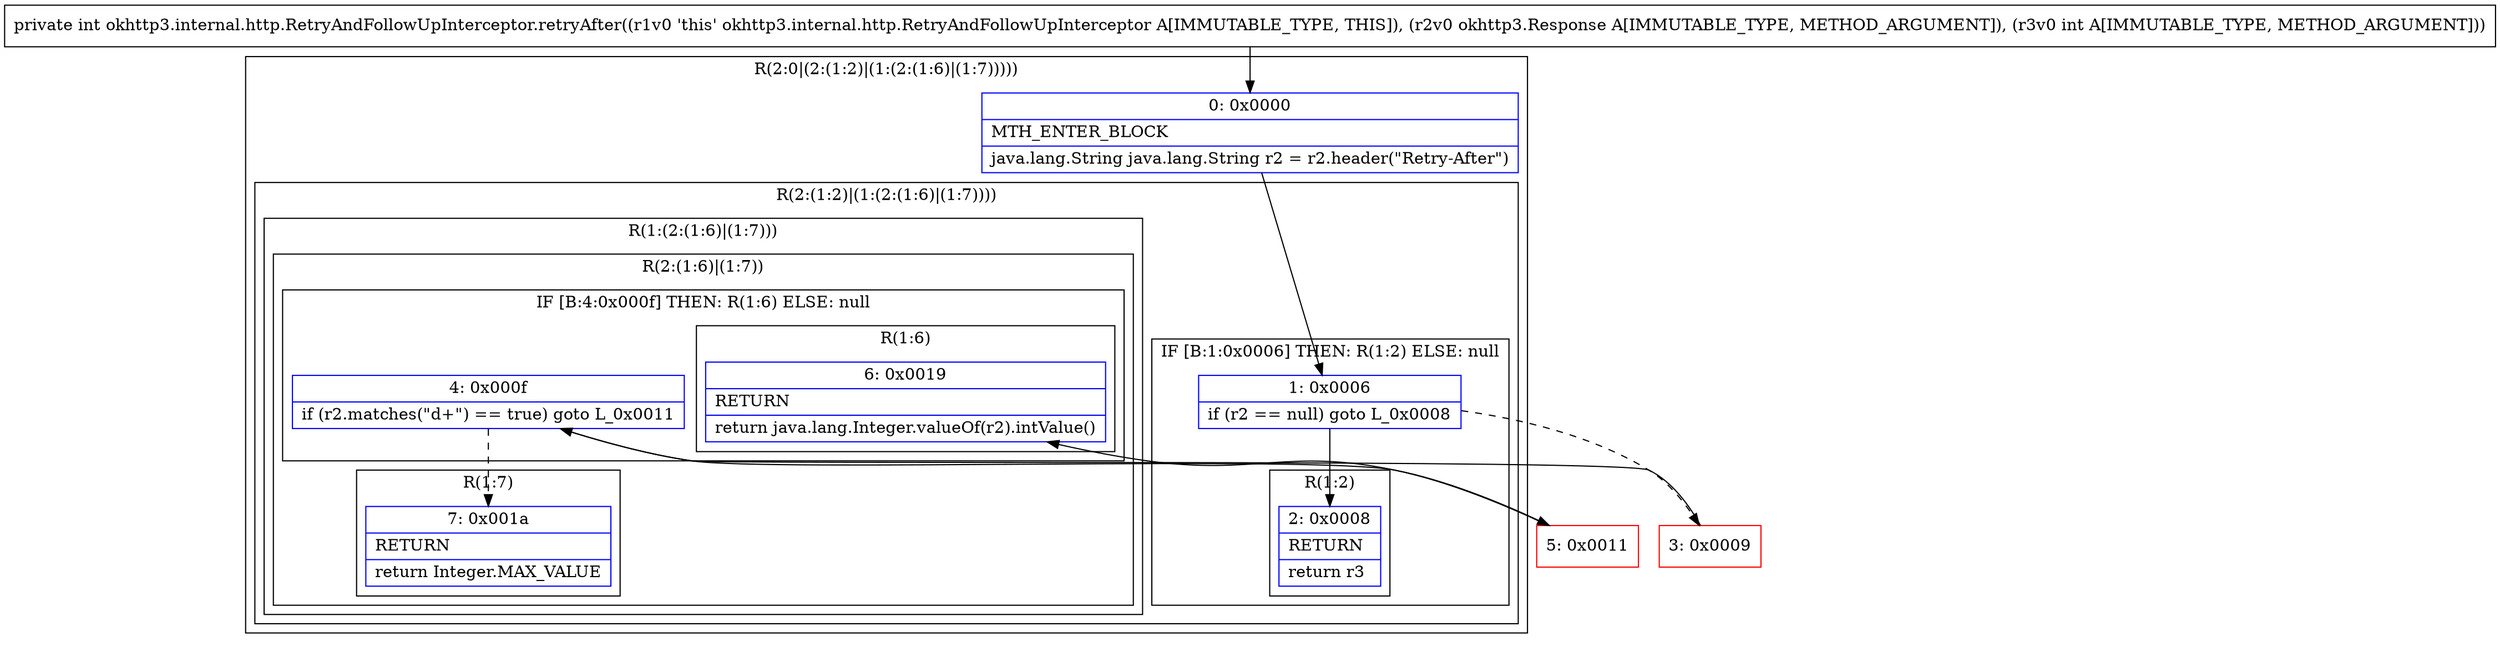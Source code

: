 digraph "CFG forokhttp3.internal.http.RetryAndFollowUpInterceptor.retryAfter(Lokhttp3\/Response;I)I" {
subgraph cluster_Region_772306142 {
label = "R(2:0|(2:(1:2)|(1:(2:(1:6)|(1:7)))))";
node [shape=record,color=blue];
Node_0 [shape=record,label="{0\:\ 0x0000|MTH_ENTER_BLOCK\l|java.lang.String java.lang.String r2 = r2.header(\"Retry\-After\")\l}"];
subgraph cluster_Region_1334160338 {
label = "R(2:(1:2)|(1:(2:(1:6)|(1:7))))";
node [shape=record,color=blue];
subgraph cluster_IfRegion_642617380 {
label = "IF [B:1:0x0006] THEN: R(1:2) ELSE: null";
node [shape=record,color=blue];
Node_1 [shape=record,label="{1\:\ 0x0006|if (r2 == null) goto L_0x0008\l}"];
subgraph cluster_Region_2070272238 {
label = "R(1:2)";
node [shape=record,color=blue];
Node_2 [shape=record,label="{2\:\ 0x0008|RETURN\l|return r3\l}"];
}
}
subgraph cluster_Region_1391734966 {
label = "R(1:(2:(1:6)|(1:7)))";
node [shape=record,color=blue];
subgraph cluster_Region_2041189725 {
label = "R(2:(1:6)|(1:7))";
node [shape=record,color=blue];
subgraph cluster_IfRegion_1230013367 {
label = "IF [B:4:0x000f] THEN: R(1:6) ELSE: null";
node [shape=record,color=blue];
Node_4 [shape=record,label="{4\:\ 0x000f|if (r2.matches(\"d+\") == true) goto L_0x0011\l}"];
subgraph cluster_Region_365732702 {
label = "R(1:6)";
node [shape=record,color=blue];
Node_6 [shape=record,label="{6\:\ 0x0019|RETURN\l|return java.lang.Integer.valueOf(r2).intValue()\l}"];
}
}
subgraph cluster_Region_454290049 {
label = "R(1:7)";
node [shape=record,color=blue];
Node_7 [shape=record,label="{7\:\ 0x001a|RETURN\l|return Integer.MAX_VALUE\l}"];
}
}
}
}
}
Node_3 [shape=record,color=red,label="{3\:\ 0x0009}"];
Node_5 [shape=record,color=red,label="{5\:\ 0x0011}"];
MethodNode[shape=record,label="{private int okhttp3.internal.http.RetryAndFollowUpInterceptor.retryAfter((r1v0 'this' okhttp3.internal.http.RetryAndFollowUpInterceptor A[IMMUTABLE_TYPE, THIS]), (r2v0 okhttp3.Response A[IMMUTABLE_TYPE, METHOD_ARGUMENT]), (r3v0 int A[IMMUTABLE_TYPE, METHOD_ARGUMENT])) }"];
MethodNode -> Node_0;
Node_0 -> Node_1;
Node_1 -> Node_2;
Node_1 -> Node_3[style=dashed];
Node_4 -> Node_5;
Node_4 -> Node_7[style=dashed];
Node_3 -> Node_4;
Node_5 -> Node_6;
}

